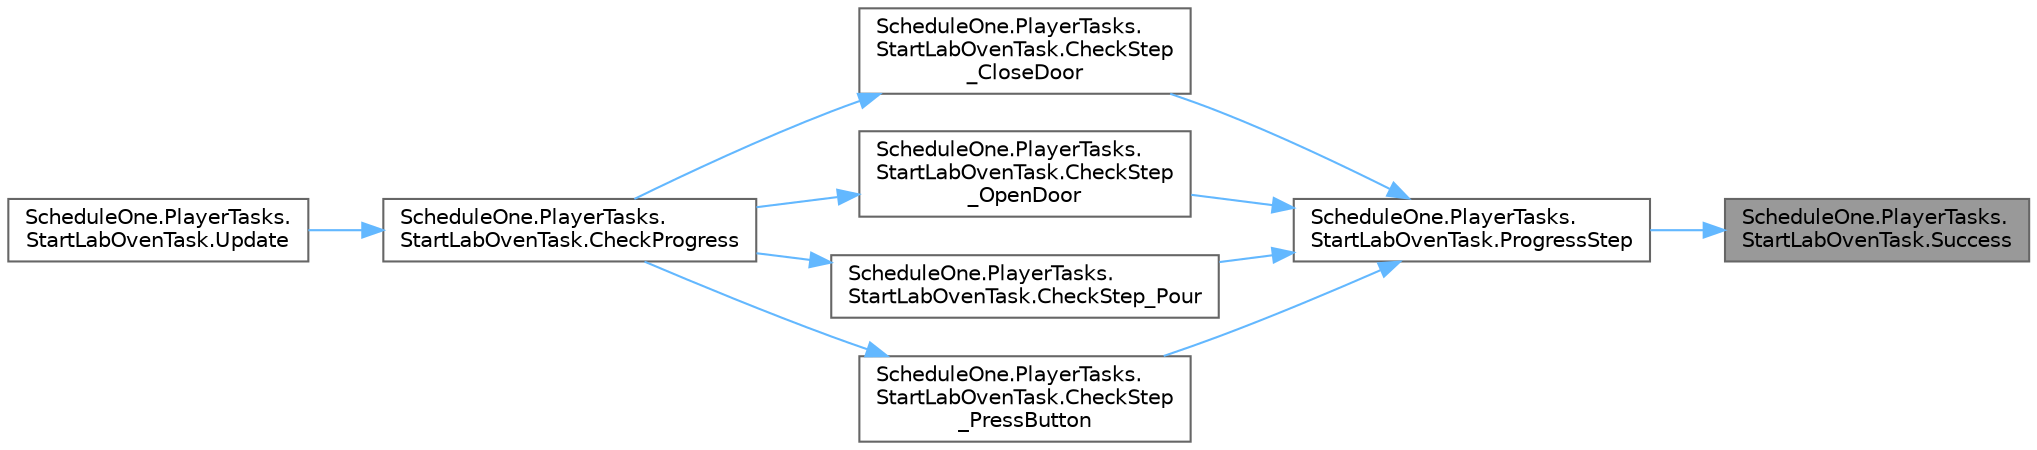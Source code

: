 digraph "ScheduleOne.PlayerTasks.StartLabOvenTask.Success"
{
 // LATEX_PDF_SIZE
  bgcolor="transparent";
  edge [fontname=Helvetica,fontsize=10,labelfontname=Helvetica,labelfontsize=10];
  node [fontname=Helvetica,fontsize=10,shape=box,height=0.2,width=0.4];
  rankdir="RL";
  Node1 [id="Node000001",label="ScheduleOne.PlayerTasks.\lStartLabOvenTask.Success",height=0.2,width=0.4,color="gray40", fillcolor="grey60", style="filled", fontcolor="black",tooltip=" "];
  Node1 -> Node2 [id="edge1_Node000001_Node000002",dir="back",color="steelblue1",style="solid",tooltip=" "];
  Node2 [id="Node000002",label="ScheduleOne.PlayerTasks.\lStartLabOvenTask.ProgressStep",height=0.2,width=0.4,color="grey40", fillcolor="white", style="filled",URL="$class_schedule_one_1_1_player_tasks_1_1_start_lab_oven_task.html#a823c1715880ed5ef02dc5e2babecc5ce",tooltip=" "];
  Node2 -> Node3 [id="edge2_Node000002_Node000003",dir="back",color="steelblue1",style="solid",tooltip=" "];
  Node3 [id="Node000003",label="ScheduleOne.PlayerTasks.\lStartLabOvenTask.CheckStep\l_CloseDoor",height=0.2,width=0.4,color="grey40", fillcolor="white", style="filled",URL="$class_schedule_one_1_1_player_tasks_1_1_start_lab_oven_task.html#a61c960d0a4c9756c6e6d36d631953e75",tooltip=" "];
  Node3 -> Node4 [id="edge3_Node000003_Node000004",dir="back",color="steelblue1",style="solid",tooltip=" "];
  Node4 [id="Node000004",label="ScheduleOne.PlayerTasks.\lStartLabOvenTask.CheckProgress",height=0.2,width=0.4,color="grey40", fillcolor="white", style="filled",URL="$class_schedule_one_1_1_player_tasks_1_1_start_lab_oven_task.html#a4e9b811eda7054bfd53f7c55dbc56c02",tooltip=" "];
  Node4 -> Node5 [id="edge4_Node000004_Node000005",dir="back",color="steelblue1",style="solid",tooltip=" "];
  Node5 [id="Node000005",label="ScheduleOne.PlayerTasks.\lStartLabOvenTask.Update",height=0.2,width=0.4,color="grey40", fillcolor="white", style="filled",URL="$class_schedule_one_1_1_player_tasks_1_1_start_lab_oven_task.html#abce04c8b97599a3f5bef424a67f18d08",tooltip=" "];
  Node2 -> Node6 [id="edge5_Node000002_Node000006",dir="back",color="steelblue1",style="solid",tooltip=" "];
  Node6 [id="Node000006",label="ScheduleOne.PlayerTasks.\lStartLabOvenTask.CheckStep\l_OpenDoor",height=0.2,width=0.4,color="grey40", fillcolor="white", style="filled",URL="$class_schedule_one_1_1_player_tasks_1_1_start_lab_oven_task.html#a3070804aaa95b6d1696aa6bde947eb52",tooltip=" "];
  Node6 -> Node4 [id="edge6_Node000006_Node000004",dir="back",color="steelblue1",style="solid",tooltip=" "];
  Node2 -> Node7 [id="edge7_Node000002_Node000007",dir="back",color="steelblue1",style="solid",tooltip=" "];
  Node7 [id="Node000007",label="ScheduleOne.PlayerTasks.\lStartLabOvenTask.CheckStep_Pour",height=0.2,width=0.4,color="grey40", fillcolor="white", style="filled",URL="$class_schedule_one_1_1_player_tasks_1_1_start_lab_oven_task.html#ae6977115176405fe54095decde38c789",tooltip=" "];
  Node7 -> Node4 [id="edge8_Node000007_Node000004",dir="back",color="steelblue1",style="solid",tooltip=" "];
  Node2 -> Node8 [id="edge9_Node000002_Node000008",dir="back",color="steelblue1",style="solid",tooltip=" "];
  Node8 [id="Node000008",label="ScheduleOne.PlayerTasks.\lStartLabOvenTask.CheckStep\l_PressButton",height=0.2,width=0.4,color="grey40", fillcolor="white", style="filled",URL="$class_schedule_one_1_1_player_tasks_1_1_start_lab_oven_task.html#ab8a20cf650a8d8520c5c88aceaea7dc0",tooltip=" "];
  Node8 -> Node4 [id="edge10_Node000008_Node000004",dir="back",color="steelblue1",style="solid",tooltip=" "];
}
